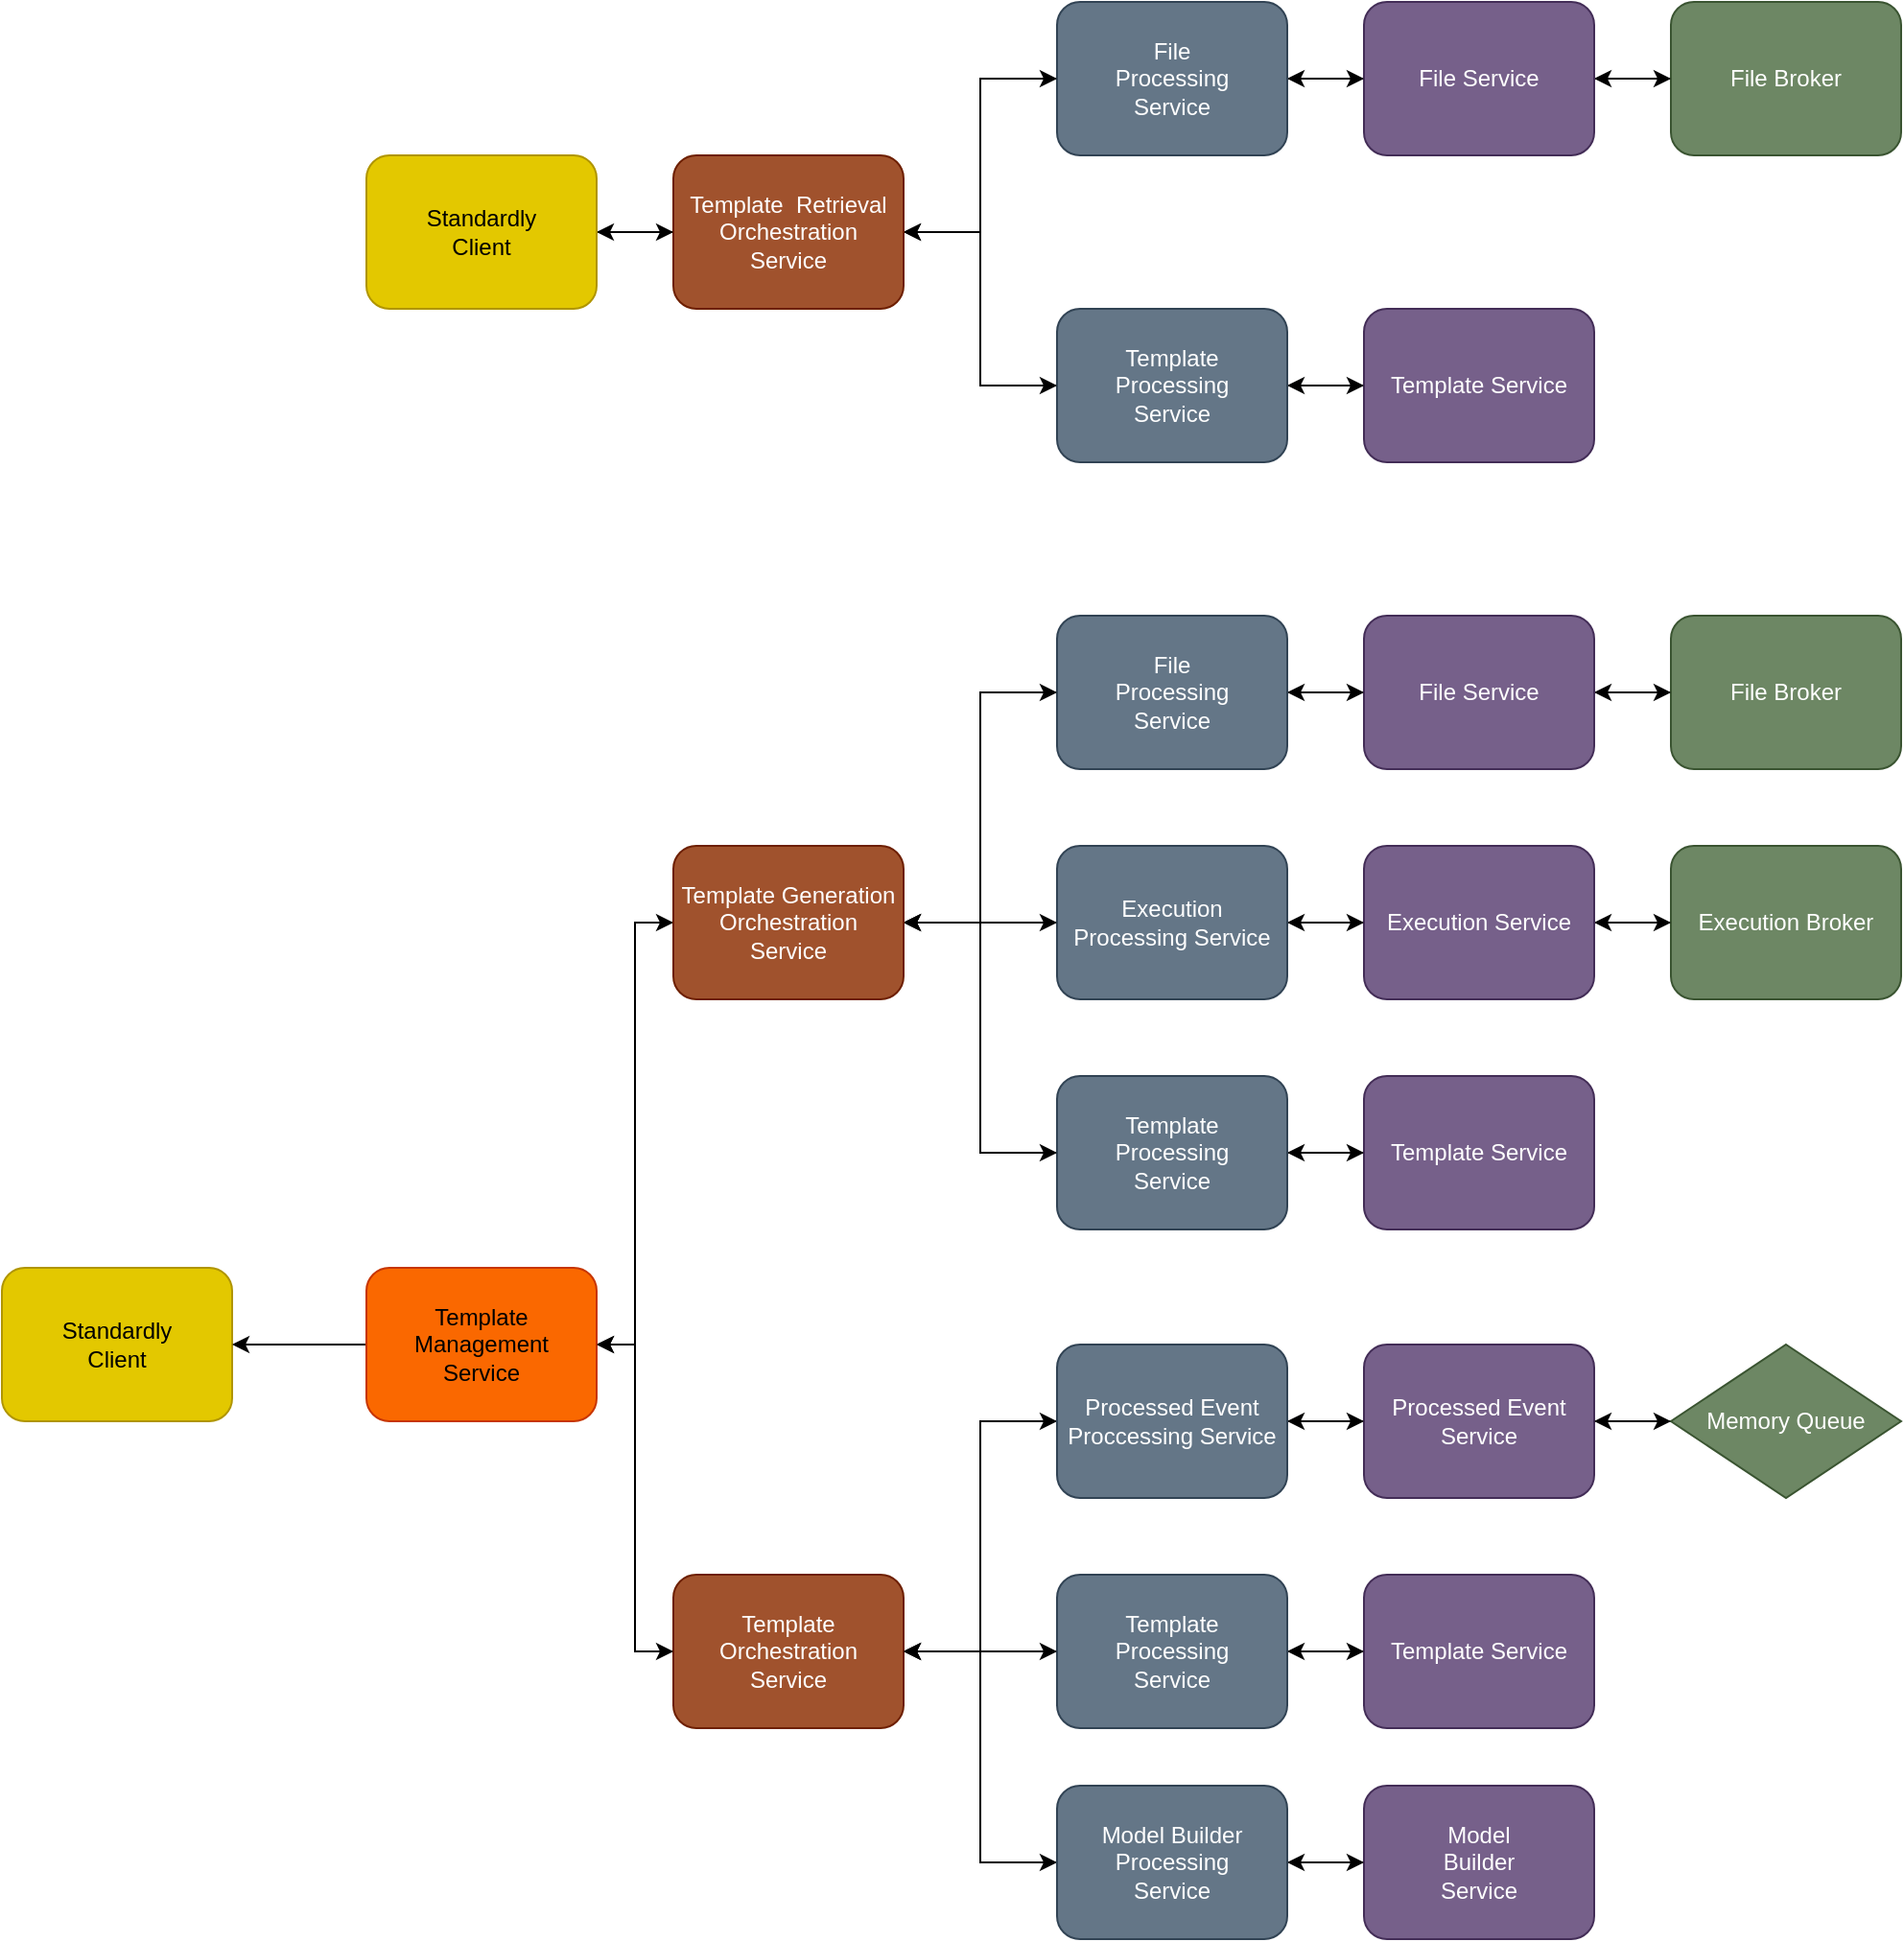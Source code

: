 <mxfile version="20.7.4" type="device"><diagram id="dZM7nylzIT2b4d8kMSGF" name="Page-1"><mxGraphModel dx="3781" dy="1204" grid="1" gridSize="10" guides="1" tooltips="1" connect="1" arrows="1" fold="1" page="1" pageScale="1" pageWidth="827" pageHeight="1169" math="0" shadow="0"><root><mxCell id="0"/><mxCell id="1" parent="0"/><mxCell id="E6peSAfDCmGmpy738eeN-11" style="edgeStyle=orthogonalEdgeStyle;rounded=0;orthogonalLoop=1;jettySize=auto;html=1;exitX=0;exitY=0.5;exitDx=0;exitDy=0;entryX=1;entryY=0.5;entryDx=0;entryDy=0;" parent="1" source="E6peSAfDCmGmpy738eeN-1" target="E6peSAfDCmGmpy738eeN-2" edge="1"><mxGeometry relative="1" as="geometry"/></mxCell><mxCell id="E6peSAfDCmGmpy738eeN-1" value="File Broker" style="rounded=1;whiteSpace=wrap;html=1;fillColor=#6d8764;fontColor=#ffffff;strokeColor=#3A5431;" parent="1" vertex="1"><mxGeometry x="694" y="860" width="120" height="80" as="geometry"/></mxCell><mxCell id="E6peSAfDCmGmpy738eeN-12" style="edgeStyle=orthogonalEdgeStyle;rounded=0;orthogonalLoop=1;jettySize=auto;html=1;exitX=0;exitY=0.5;exitDx=0;exitDy=0;" parent="1" source="E6peSAfDCmGmpy738eeN-2" target="E6peSAfDCmGmpy738eeN-7" edge="1"><mxGeometry relative="1" as="geometry"/></mxCell><mxCell id="E6peSAfDCmGmpy738eeN-22" style="edgeStyle=orthogonalEdgeStyle;rounded=0;orthogonalLoop=1;jettySize=auto;html=1;exitX=1;exitY=0.5;exitDx=0;exitDy=0;" parent="1" source="E6peSAfDCmGmpy738eeN-2" target="E6peSAfDCmGmpy738eeN-1" edge="1"><mxGeometry relative="1" as="geometry"/></mxCell><mxCell id="E6peSAfDCmGmpy738eeN-2" value="File Service" style="rounded=1;whiteSpace=wrap;html=1;fillColor=#76608a;fontColor=#ffffff;strokeColor=#432D57;" parent="1" vertex="1"><mxGeometry x="534" y="860" width="120" height="80" as="geometry"/></mxCell><mxCell id="E6peSAfDCmGmpy738eeN-17" style="edgeStyle=orthogonalEdgeStyle;rounded=0;orthogonalLoop=1;jettySize=auto;html=1;exitX=0;exitY=0.5;exitDx=0;exitDy=0;" parent="1" source="E6peSAfDCmGmpy738eeN-6" target="E6peSAfDCmGmpy738eeN-9" edge="1"><mxGeometry relative="1" as="geometry"/></mxCell><mxCell id="E6peSAfDCmGmpy738eeN-6" value="Template Service" style="rounded=1;whiteSpace=wrap;html=1;fillColor=#76608a;fontColor=#ffffff;strokeColor=#432D57;" parent="1" vertex="1"><mxGeometry x="534" y="1020" width="120" height="80" as="geometry"/></mxCell><mxCell id="E6peSAfDCmGmpy738eeN-13" style="edgeStyle=orthogonalEdgeStyle;rounded=0;orthogonalLoop=1;jettySize=auto;html=1;exitX=0;exitY=0.5;exitDx=0;exitDy=0;entryX=1;entryY=0.5;entryDx=0;entryDy=0;" parent="1" source="E6peSAfDCmGmpy738eeN-7" target="E6peSAfDCmGmpy738eeN-10" edge="1"><mxGeometry relative="1" as="geometry"/></mxCell><mxCell id="E6peSAfDCmGmpy738eeN-21" style="edgeStyle=orthogonalEdgeStyle;rounded=0;orthogonalLoop=1;jettySize=auto;html=1;exitX=1;exitY=0.5;exitDx=0;exitDy=0;entryX=0;entryY=0.5;entryDx=0;entryDy=0;" parent="1" source="E6peSAfDCmGmpy738eeN-7" target="E6peSAfDCmGmpy738eeN-2" edge="1"><mxGeometry relative="1" as="geometry"/></mxCell><mxCell id="E6peSAfDCmGmpy738eeN-7" value="File &lt;br&gt;Processing &lt;br&gt;Service" style="rounded=1;whiteSpace=wrap;html=1;fillColor=#647687;fontColor=#ffffff;strokeColor=#314354;" parent="1" vertex="1"><mxGeometry x="374" y="860" width="120" height="80" as="geometry"/></mxCell><mxCell id="E6peSAfDCmGmpy738eeN-18" style="edgeStyle=orthogonalEdgeStyle;rounded=0;orthogonalLoop=1;jettySize=auto;html=1;exitX=0;exitY=0.5;exitDx=0;exitDy=0;entryX=1;entryY=0.5;entryDx=0;entryDy=0;" parent="1" source="E6peSAfDCmGmpy738eeN-9" target="E6peSAfDCmGmpy738eeN-10" edge="1"><mxGeometry relative="1" as="geometry"/></mxCell><mxCell id="E6peSAfDCmGmpy738eeN-26" style="edgeStyle=orthogonalEdgeStyle;rounded=0;orthogonalLoop=1;jettySize=auto;html=1;exitX=1;exitY=0.5;exitDx=0;exitDy=0;" parent="1" source="E6peSAfDCmGmpy738eeN-9" target="E6peSAfDCmGmpy738eeN-6" edge="1"><mxGeometry relative="1" as="geometry"/></mxCell><mxCell id="E6peSAfDCmGmpy738eeN-9" value="Template &lt;br&gt;Processing&lt;br&gt;Service" style="rounded=1;whiteSpace=wrap;html=1;fillColor=#647687;fontColor=#ffffff;strokeColor=#314354;" parent="1" vertex="1"><mxGeometry x="374" y="1020" width="120" height="80" as="geometry"/></mxCell><mxCell id="E6peSAfDCmGmpy738eeN-19" style="edgeStyle=orthogonalEdgeStyle;rounded=0;orthogonalLoop=1;jettySize=auto;html=1;exitX=1;exitY=0.5;exitDx=0;exitDy=0;entryX=0;entryY=0.5;entryDx=0;entryDy=0;" parent="1" source="E6peSAfDCmGmpy738eeN-10" target="E6peSAfDCmGmpy738eeN-7" edge="1"><mxGeometry relative="1" as="geometry"/></mxCell><mxCell id="E6peSAfDCmGmpy738eeN-25" style="edgeStyle=orthogonalEdgeStyle;rounded=0;orthogonalLoop=1;jettySize=auto;html=1;exitX=1;exitY=0.5;exitDx=0;exitDy=0;entryX=0;entryY=0.5;entryDx=0;entryDy=0;" parent="1" source="E6peSAfDCmGmpy738eeN-10" target="E6peSAfDCmGmpy738eeN-9" edge="1"><mxGeometry relative="1" as="geometry"/></mxCell><mxCell id="E6peSAfDCmGmpy738eeN-28" style="edgeStyle=orthogonalEdgeStyle;rounded=0;orthogonalLoop=1;jettySize=auto;html=1;exitX=0;exitY=0.5;exitDx=0;exitDy=0;entryX=1;entryY=0.5;entryDx=0;entryDy=0;" parent="1" source="E6peSAfDCmGmpy738eeN-10" target="E6peSAfDCmGmpy738eeN-27" edge="1"><mxGeometry relative="1" as="geometry"/></mxCell><mxCell id="E6peSAfDCmGmpy738eeN-10" value="Template&amp;nbsp; Retrieval Orchestration &lt;br&gt;Service" style="rounded=1;whiteSpace=wrap;html=1;fillColor=#a0522d;fontColor=#ffffff;strokeColor=#6D1F00;" parent="1" vertex="1"><mxGeometry x="174" y="940" width="120" height="80" as="geometry"/></mxCell><mxCell id="E6peSAfDCmGmpy738eeN-29" style="edgeStyle=orthogonalEdgeStyle;rounded=0;orthogonalLoop=1;jettySize=auto;html=1;exitX=1;exitY=0.5;exitDx=0;exitDy=0;" parent="1" source="E6peSAfDCmGmpy738eeN-27" target="E6peSAfDCmGmpy738eeN-10" edge="1"><mxGeometry relative="1" as="geometry"/></mxCell><mxCell id="E6peSAfDCmGmpy738eeN-27" value="Standardly &lt;br&gt;Client" style="rounded=1;whiteSpace=wrap;html=1;fillColor=#e3c800;fontColor=#000000;strokeColor=#B09500;" parent="1" vertex="1"><mxGeometry x="14" y="940" width="120" height="80" as="geometry"/></mxCell><mxCell id="E6peSAfDCmGmpy738eeN-40" style="edgeStyle=orthogonalEdgeStyle;rounded=0;orthogonalLoop=1;jettySize=auto;html=1;exitX=0;exitY=0.5;exitDx=0;exitDy=0;" parent="1" source="E6peSAfDCmGmpy738eeN-41" target="E6peSAfDCmGmpy738eeN-50" edge="1"><mxGeometry relative="1" as="geometry"/></mxCell><mxCell id="E6peSAfDCmGmpy738eeN-41" value="Template Service" style="rounded=1;whiteSpace=wrap;html=1;fillColor=#76608a;fontColor=#ffffff;strokeColor=#432D57;" parent="1" vertex="1"><mxGeometry x="534" y="1680" width="120" height="80" as="geometry"/></mxCell><mxCell id="E6peSAfDCmGmpy738eeN-49" style="edgeStyle=orthogonalEdgeStyle;rounded=0;orthogonalLoop=1;jettySize=auto;html=1;exitX=1;exitY=0.5;exitDx=0;exitDy=0;" parent="1" source="E6peSAfDCmGmpy738eeN-50" target="E6peSAfDCmGmpy738eeN-41" edge="1"><mxGeometry relative="1" as="geometry"/></mxCell><mxCell id="E6peSAfDCmGmpy738eeN-63" style="edgeStyle=orthogonalEdgeStyle;rounded=0;orthogonalLoop=1;jettySize=auto;html=1;exitX=0;exitY=0.5;exitDx=0;exitDy=0;entryX=1;entryY=0.5;entryDx=0;entryDy=0;" parent="1" source="E6peSAfDCmGmpy738eeN-50" target="E6peSAfDCmGmpy738eeN-58" edge="1"><mxGeometry relative="1" as="geometry"/></mxCell><mxCell id="E6peSAfDCmGmpy738eeN-50" value="Template &lt;br&gt;Processing&lt;br&gt;Service" style="rounded=1;whiteSpace=wrap;html=1;fillColor=#647687;fontColor=#ffffff;strokeColor=#314354;" parent="1" vertex="1"><mxGeometry x="374" y="1680" width="120" height="80" as="geometry"/></mxCell><mxCell id="E6peSAfDCmGmpy738eeN-57" value="Standardly &lt;br&gt;Client" style="rounded=1;whiteSpace=wrap;html=1;fillColor=#e3c800;fontColor=#000000;strokeColor=#B09500;" parent="1" vertex="1"><mxGeometry x="-176" y="1520" width="120" height="80" as="geometry"/></mxCell><mxCell id="E6peSAfDCmGmpy738eeN-71" style="edgeStyle=orthogonalEdgeStyle;rounded=0;orthogonalLoop=1;jettySize=auto;html=1;exitX=1;exitY=0.5;exitDx=0;exitDy=0;" parent="1" source="E6peSAfDCmGmpy738eeN-58" target="E6peSAfDCmGmpy738eeN-50" edge="1"><mxGeometry relative="1" as="geometry"/></mxCell><mxCell id="E6peSAfDCmGmpy738eeN-72" style="edgeStyle=orthogonalEdgeStyle;rounded=0;orthogonalLoop=1;jettySize=auto;html=1;exitX=1;exitY=0.5;exitDx=0;exitDy=0;entryX=0;entryY=0.5;entryDx=0;entryDy=0;" parent="1" source="E6peSAfDCmGmpy738eeN-58" target="E6peSAfDCmGmpy738eeN-62" edge="1"><mxGeometry relative="1" as="geometry"/></mxCell><mxCell id="umyMB81kU1nlkaaQ3yWB-27" style="edgeStyle=orthogonalEdgeStyle;rounded=0;orthogonalLoop=1;jettySize=auto;html=1;exitX=0;exitY=0.5;exitDx=0;exitDy=0;entryX=1;entryY=0.5;entryDx=0;entryDy=0;" edge="1" parent="1" source="E6peSAfDCmGmpy738eeN-58" target="E6peSAfDCmGmpy738eeN-65"><mxGeometry relative="1" as="geometry"/></mxCell><mxCell id="umyMB81kU1nlkaaQ3yWB-35" style="edgeStyle=orthogonalEdgeStyle;rounded=0;orthogonalLoop=1;jettySize=auto;html=1;exitX=1;exitY=0.5;exitDx=0;exitDy=0;entryX=0;entryY=0.5;entryDx=0;entryDy=0;" edge="1" parent="1" source="E6peSAfDCmGmpy738eeN-58" target="umyMB81kU1nlkaaQ3yWB-33"><mxGeometry relative="1" as="geometry"/></mxCell><mxCell id="E6peSAfDCmGmpy738eeN-58" value="Template Orchestration &lt;br&gt;Service" style="rounded=1;whiteSpace=wrap;html=1;fillColor=#a0522d;fontColor=#ffffff;strokeColor=#6D1F00;" parent="1" vertex="1"><mxGeometry x="174" y="1680" width="120" height="80" as="geometry"/></mxCell><mxCell id="E6peSAfDCmGmpy738eeN-59" style="edgeStyle=orthogonalEdgeStyle;rounded=0;orthogonalLoop=1;jettySize=auto;html=1;exitX=0;exitY=0.5;exitDx=0;exitDy=0;" parent="1" source="E6peSAfDCmGmpy738eeN-60" target="E6peSAfDCmGmpy738eeN-62" edge="1"><mxGeometry relative="1" as="geometry"/></mxCell><mxCell id="E6peSAfDCmGmpy738eeN-60" value="Model&lt;br&gt;Builder&lt;br&gt;Service" style="rounded=1;whiteSpace=wrap;html=1;fillColor=#76608a;fontColor=#ffffff;strokeColor=#432D57;" parent="1" vertex="1"><mxGeometry x="534" y="1790" width="120" height="80" as="geometry"/></mxCell><mxCell id="E6peSAfDCmGmpy738eeN-61" style="edgeStyle=orthogonalEdgeStyle;rounded=0;orthogonalLoop=1;jettySize=auto;html=1;exitX=1;exitY=0.5;exitDx=0;exitDy=0;" parent="1" source="E6peSAfDCmGmpy738eeN-62" target="E6peSAfDCmGmpy738eeN-60" edge="1"><mxGeometry relative="1" as="geometry"/></mxCell><mxCell id="E6peSAfDCmGmpy738eeN-64" style="edgeStyle=orthogonalEdgeStyle;rounded=0;orthogonalLoop=1;jettySize=auto;html=1;exitX=0;exitY=0.5;exitDx=0;exitDy=0;entryX=1;entryY=0.5;entryDx=0;entryDy=0;" parent="1" source="E6peSAfDCmGmpy738eeN-62" target="E6peSAfDCmGmpy738eeN-58" edge="1"><mxGeometry relative="1" as="geometry"/></mxCell><mxCell id="E6peSAfDCmGmpy738eeN-62" value="Model Builder&lt;br&gt;Processing&lt;br&gt;Service" style="rounded=1;whiteSpace=wrap;html=1;fillColor=#647687;fontColor=#ffffff;strokeColor=#314354;" parent="1" vertex="1"><mxGeometry x="374" y="1790" width="120" height="80" as="geometry"/></mxCell><mxCell id="E6peSAfDCmGmpy738eeN-70" style="edgeStyle=orthogonalEdgeStyle;rounded=0;orthogonalLoop=1;jettySize=auto;html=1;exitX=0;exitY=0.5;exitDx=0;exitDy=0;entryX=1;entryY=0.5;entryDx=0;entryDy=0;" parent="1" source="E6peSAfDCmGmpy738eeN-65" target="E6peSAfDCmGmpy738eeN-57" edge="1"><mxGeometry relative="1" as="geometry"/></mxCell><mxCell id="umyMB81kU1nlkaaQ3yWB-26" style="edgeStyle=orthogonalEdgeStyle;rounded=0;orthogonalLoop=1;jettySize=auto;html=1;exitX=1;exitY=0.5;exitDx=0;exitDy=0;entryX=0;entryY=0.5;entryDx=0;entryDy=0;" edge="1" parent="1" source="E6peSAfDCmGmpy738eeN-65" target="umyMB81kU1nlkaaQ3yWB-25"><mxGeometry relative="1" as="geometry"/></mxCell><mxCell id="umyMB81kU1nlkaaQ3yWB-28" style="edgeStyle=orthogonalEdgeStyle;rounded=0;orthogonalLoop=1;jettySize=auto;html=1;exitX=1;exitY=0.5;exitDx=0;exitDy=0;entryX=0;entryY=0.5;entryDx=0;entryDy=0;" edge="1" parent="1" source="E6peSAfDCmGmpy738eeN-65" target="E6peSAfDCmGmpy738eeN-58"><mxGeometry relative="1" as="geometry"/></mxCell><mxCell id="E6peSAfDCmGmpy738eeN-65" value="Template Management &lt;br&gt;Service" style="rounded=1;whiteSpace=wrap;html=1;fillColor=#fa6800;fontColor=#000000;strokeColor=#C73500;" parent="1" vertex="1"><mxGeometry x="14" y="1520" width="120" height="80" as="geometry"/></mxCell><mxCell id="umyMB81kU1nlkaaQ3yWB-1" style="edgeStyle=orthogonalEdgeStyle;rounded=0;orthogonalLoop=1;jettySize=auto;html=1;exitX=0;exitY=0.5;exitDx=0;exitDy=0;entryX=1;entryY=0.5;entryDx=0;entryDy=0;" edge="1" parent="1" source="umyMB81kU1nlkaaQ3yWB-2" target="umyMB81kU1nlkaaQ3yWB-5"><mxGeometry relative="1" as="geometry"/></mxCell><mxCell id="umyMB81kU1nlkaaQ3yWB-2" value="File Broker" style="rounded=1;whiteSpace=wrap;html=1;fillColor=#6d8764;fontColor=#ffffff;strokeColor=#3A5431;" vertex="1" parent="1"><mxGeometry x="694" y="1180" width="120" height="80" as="geometry"/></mxCell><mxCell id="umyMB81kU1nlkaaQ3yWB-3" style="edgeStyle=orthogonalEdgeStyle;rounded=0;orthogonalLoop=1;jettySize=auto;html=1;exitX=0;exitY=0.5;exitDx=0;exitDy=0;" edge="1" parent="1" source="umyMB81kU1nlkaaQ3yWB-5" target="umyMB81kU1nlkaaQ3yWB-15"><mxGeometry relative="1" as="geometry"/></mxCell><mxCell id="umyMB81kU1nlkaaQ3yWB-4" style="edgeStyle=orthogonalEdgeStyle;rounded=0;orthogonalLoop=1;jettySize=auto;html=1;exitX=1;exitY=0.5;exitDx=0;exitDy=0;" edge="1" parent="1" source="umyMB81kU1nlkaaQ3yWB-5" target="umyMB81kU1nlkaaQ3yWB-2"><mxGeometry relative="1" as="geometry"/></mxCell><mxCell id="umyMB81kU1nlkaaQ3yWB-5" value="File Service" style="rounded=1;whiteSpace=wrap;html=1;fillColor=#76608a;fontColor=#ffffff;strokeColor=#432D57;" vertex="1" parent="1"><mxGeometry x="534" y="1180" width="120" height="80" as="geometry"/></mxCell><mxCell id="umyMB81kU1nlkaaQ3yWB-6" style="edgeStyle=orthogonalEdgeStyle;rounded=0;orthogonalLoop=1;jettySize=auto;html=1;exitX=0;exitY=0.5;exitDx=0;exitDy=0;entryX=1;entryY=0.5;entryDx=0;entryDy=0;" edge="1" parent="1" source="umyMB81kU1nlkaaQ3yWB-7" target="umyMB81kU1nlkaaQ3yWB-10"><mxGeometry relative="1" as="geometry"/></mxCell><mxCell id="umyMB81kU1nlkaaQ3yWB-7" value="Execution Broker" style="rounded=1;whiteSpace=wrap;html=1;fillColor=#6d8764;fontColor=#ffffff;strokeColor=#3A5431;" vertex="1" parent="1"><mxGeometry x="694" y="1300" width="120" height="80" as="geometry"/></mxCell><mxCell id="umyMB81kU1nlkaaQ3yWB-8" style="edgeStyle=orthogonalEdgeStyle;rounded=0;orthogonalLoop=1;jettySize=auto;html=1;exitX=0;exitY=0.5;exitDx=0;exitDy=0;entryX=1;entryY=0.5;entryDx=0;entryDy=0;" edge="1" parent="1" source="umyMB81kU1nlkaaQ3yWB-10" target="umyMB81kU1nlkaaQ3yWB-18"><mxGeometry relative="1" as="geometry"/></mxCell><mxCell id="umyMB81kU1nlkaaQ3yWB-9" style="edgeStyle=orthogonalEdgeStyle;rounded=0;orthogonalLoop=1;jettySize=auto;html=1;exitX=1;exitY=0.5;exitDx=0;exitDy=0;entryX=0;entryY=0.5;entryDx=0;entryDy=0;" edge="1" parent="1" source="umyMB81kU1nlkaaQ3yWB-10" target="umyMB81kU1nlkaaQ3yWB-7"><mxGeometry relative="1" as="geometry"/></mxCell><mxCell id="umyMB81kU1nlkaaQ3yWB-10" value="Execution Service" style="rounded=1;whiteSpace=wrap;html=1;fillColor=#76608a;fontColor=#ffffff;strokeColor=#432D57;" vertex="1" parent="1"><mxGeometry x="534" y="1300" width="120" height="80" as="geometry"/></mxCell><mxCell id="umyMB81kU1nlkaaQ3yWB-11" style="edgeStyle=orthogonalEdgeStyle;rounded=0;orthogonalLoop=1;jettySize=auto;html=1;exitX=0;exitY=0.5;exitDx=0;exitDy=0;" edge="1" parent="1" source="umyMB81kU1nlkaaQ3yWB-12" target="umyMB81kU1nlkaaQ3yWB-21"><mxGeometry relative="1" as="geometry"/></mxCell><mxCell id="umyMB81kU1nlkaaQ3yWB-12" value="Template Service" style="rounded=1;whiteSpace=wrap;html=1;fillColor=#76608a;fontColor=#ffffff;strokeColor=#432D57;" vertex="1" parent="1"><mxGeometry x="534" y="1420" width="120" height="80" as="geometry"/></mxCell><mxCell id="umyMB81kU1nlkaaQ3yWB-13" style="edgeStyle=orthogonalEdgeStyle;rounded=0;orthogonalLoop=1;jettySize=auto;html=1;exitX=0;exitY=0.5;exitDx=0;exitDy=0;entryX=1;entryY=0.5;entryDx=0;entryDy=0;" edge="1" parent="1" source="umyMB81kU1nlkaaQ3yWB-15" target="umyMB81kU1nlkaaQ3yWB-25"><mxGeometry relative="1" as="geometry"/></mxCell><mxCell id="umyMB81kU1nlkaaQ3yWB-14" style="edgeStyle=orthogonalEdgeStyle;rounded=0;orthogonalLoop=1;jettySize=auto;html=1;exitX=1;exitY=0.5;exitDx=0;exitDy=0;entryX=0;entryY=0.5;entryDx=0;entryDy=0;" edge="1" parent="1" source="umyMB81kU1nlkaaQ3yWB-15" target="umyMB81kU1nlkaaQ3yWB-5"><mxGeometry relative="1" as="geometry"/></mxCell><mxCell id="umyMB81kU1nlkaaQ3yWB-15" value="File &lt;br&gt;Processing &lt;br&gt;Service" style="rounded=1;whiteSpace=wrap;html=1;fillColor=#647687;fontColor=#ffffff;strokeColor=#314354;" vertex="1" parent="1"><mxGeometry x="374" y="1180" width="120" height="80" as="geometry"/></mxCell><mxCell id="umyMB81kU1nlkaaQ3yWB-16" style="edgeStyle=orthogonalEdgeStyle;rounded=0;orthogonalLoop=1;jettySize=auto;html=1;exitX=0;exitY=0.5;exitDx=0;exitDy=0;" edge="1" parent="1" source="umyMB81kU1nlkaaQ3yWB-18" target="umyMB81kU1nlkaaQ3yWB-25"><mxGeometry relative="1" as="geometry"/></mxCell><mxCell id="umyMB81kU1nlkaaQ3yWB-17" style="edgeStyle=orthogonalEdgeStyle;rounded=0;orthogonalLoop=1;jettySize=auto;html=1;exitX=1;exitY=0.5;exitDx=0;exitDy=0;" edge="1" parent="1" source="umyMB81kU1nlkaaQ3yWB-18" target="umyMB81kU1nlkaaQ3yWB-10"><mxGeometry relative="1" as="geometry"/></mxCell><mxCell id="umyMB81kU1nlkaaQ3yWB-18" value="Execution &lt;br&gt;Processing Service" style="rounded=1;whiteSpace=wrap;html=1;fillColor=#647687;fontColor=#ffffff;strokeColor=#314354;" vertex="1" parent="1"><mxGeometry x="374" y="1300" width="120" height="80" as="geometry"/></mxCell><mxCell id="umyMB81kU1nlkaaQ3yWB-19" style="edgeStyle=orthogonalEdgeStyle;rounded=0;orthogonalLoop=1;jettySize=auto;html=1;exitX=0;exitY=0.5;exitDx=0;exitDy=0;entryX=1;entryY=0.5;entryDx=0;entryDy=0;" edge="1" parent="1" source="umyMB81kU1nlkaaQ3yWB-21" target="umyMB81kU1nlkaaQ3yWB-25"><mxGeometry relative="1" as="geometry"/></mxCell><mxCell id="umyMB81kU1nlkaaQ3yWB-20" style="edgeStyle=orthogonalEdgeStyle;rounded=0;orthogonalLoop=1;jettySize=auto;html=1;exitX=1;exitY=0.5;exitDx=0;exitDy=0;" edge="1" parent="1" source="umyMB81kU1nlkaaQ3yWB-21" target="umyMB81kU1nlkaaQ3yWB-12"><mxGeometry relative="1" as="geometry"/></mxCell><mxCell id="umyMB81kU1nlkaaQ3yWB-21" value="Template &lt;br&gt;Processing&lt;br&gt;Service" style="rounded=1;whiteSpace=wrap;html=1;fillColor=#647687;fontColor=#ffffff;strokeColor=#314354;" vertex="1" parent="1"><mxGeometry x="374" y="1420" width="120" height="80" as="geometry"/></mxCell><mxCell id="umyMB81kU1nlkaaQ3yWB-22" style="edgeStyle=orthogonalEdgeStyle;rounded=0;orthogonalLoop=1;jettySize=auto;html=1;exitX=1;exitY=0.5;exitDx=0;exitDy=0;entryX=0;entryY=0.5;entryDx=0;entryDy=0;" edge="1" parent="1" source="umyMB81kU1nlkaaQ3yWB-25" target="umyMB81kU1nlkaaQ3yWB-15"><mxGeometry relative="1" as="geometry"/></mxCell><mxCell id="umyMB81kU1nlkaaQ3yWB-23" style="edgeStyle=orthogonalEdgeStyle;rounded=0;orthogonalLoop=1;jettySize=auto;html=1;exitX=1;exitY=0.5;exitDx=0;exitDy=0;entryX=0;entryY=0.5;entryDx=0;entryDy=0;" edge="1" parent="1" source="umyMB81kU1nlkaaQ3yWB-25" target="umyMB81kU1nlkaaQ3yWB-18"><mxGeometry relative="1" as="geometry"/></mxCell><mxCell id="umyMB81kU1nlkaaQ3yWB-24" style="edgeStyle=orthogonalEdgeStyle;rounded=0;orthogonalLoop=1;jettySize=auto;html=1;exitX=1;exitY=0.5;exitDx=0;exitDy=0;entryX=0;entryY=0.5;entryDx=0;entryDy=0;" edge="1" parent="1" source="umyMB81kU1nlkaaQ3yWB-25" target="umyMB81kU1nlkaaQ3yWB-21"><mxGeometry relative="1" as="geometry"/></mxCell><mxCell id="umyMB81kU1nlkaaQ3yWB-29" style="edgeStyle=orthogonalEdgeStyle;rounded=0;orthogonalLoop=1;jettySize=auto;html=1;exitX=0;exitY=0.5;exitDx=0;exitDy=0;entryX=1;entryY=0.5;entryDx=0;entryDy=0;" edge="1" parent="1" source="umyMB81kU1nlkaaQ3yWB-25" target="E6peSAfDCmGmpy738eeN-65"><mxGeometry relative="1" as="geometry"/></mxCell><mxCell id="umyMB81kU1nlkaaQ3yWB-25" value="Template Generation Orchestration &lt;br&gt;Service" style="rounded=1;whiteSpace=wrap;html=1;fillColor=#a0522d;fontColor=#ffffff;strokeColor=#6D1F00;" vertex="1" parent="1"><mxGeometry x="174" y="1300" width="120" height="80" as="geometry"/></mxCell><mxCell id="umyMB81kU1nlkaaQ3yWB-30" style="edgeStyle=orthogonalEdgeStyle;rounded=0;orthogonalLoop=1;jettySize=auto;html=1;exitX=0;exitY=0.5;exitDx=0;exitDy=0;" edge="1" parent="1" source="umyMB81kU1nlkaaQ3yWB-31" target="umyMB81kU1nlkaaQ3yWB-33"><mxGeometry relative="1" as="geometry"/></mxCell><mxCell id="umyMB81kU1nlkaaQ3yWB-37" style="edgeStyle=orthogonalEdgeStyle;rounded=0;orthogonalLoop=1;jettySize=auto;html=1;exitX=1;exitY=0.5;exitDx=0;exitDy=0;entryX=0;entryY=0.5;entryDx=0;entryDy=0;" edge="1" parent="1" source="umyMB81kU1nlkaaQ3yWB-31" target="umyMB81kU1nlkaaQ3yWB-36"><mxGeometry relative="1" as="geometry"/></mxCell><mxCell id="umyMB81kU1nlkaaQ3yWB-31" value="Processed Event Service" style="rounded=1;whiteSpace=wrap;html=1;fillColor=#76608a;fontColor=#ffffff;strokeColor=#432D57;" vertex="1" parent="1"><mxGeometry x="534" y="1560" width="120" height="80" as="geometry"/></mxCell><mxCell id="umyMB81kU1nlkaaQ3yWB-32" style="edgeStyle=orthogonalEdgeStyle;rounded=0;orthogonalLoop=1;jettySize=auto;html=1;exitX=1;exitY=0.5;exitDx=0;exitDy=0;" edge="1" parent="1" source="umyMB81kU1nlkaaQ3yWB-33" target="umyMB81kU1nlkaaQ3yWB-31"><mxGeometry relative="1" as="geometry"/></mxCell><mxCell id="umyMB81kU1nlkaaQ3yWB-34" style="edgeStyle=orthogonalEdgeStyle;rounded=0;orthogonalLoop=1;jettySize=auto;html=1;exitX=0;exitY=0.5;exitDx=0;exitDy=0;entryX=1;entryY=0.5;entryDx=0;entryDy=0;" edge="1" parent="1" source="umyMB81kU1nlkaaQ3yWB-33" target="E6peSAfDCmGmpy738eeN-58"><mxGeometry relative="1" as="geometry"/></mxCell><mxCell id="umyMB81kU1nlkaaQ3yWB-33" value="Processed Event Proccessing Service" style="rounded=1;whiteSpace=wrap;html=1;fillColor=#647687;fontColor=#ffffff;strokeColor=#314354;" vertex="1" parent="1"><mxGeometry x="374" y="1560" width="120" height="80" as="geometry"/></mxCell><mxCell id="umyMB81kU1nlkaaQ3yWB-38" style="edgeStyle=orthogonalEdgeStyle;rounded=0;orthogonalLoop=1;jettySize=auto;html=1;exitX=0;exitY=0.5;exitDx=0;exitDy=0;entryX=1;entryY=0.5;entryDx=0;entryDy=0;" edge="1" parent="1" source="umyMB81kU1nlkaaQ3yWB-36" target="umyMB81kU1nlkaaQ3yWB-31"><mxGeometry relative="1" as="geometry"/></mxCell><mxCell id="umyMB81kU1nlkaaQ3yWB-36" value="Memory Queue" style="rhombus;whiteSpace=wrap;html=1;fillColor=#6d8764;fontColor=#ffffff;strokeColor=#3A5431;" vertex="1" parent="1"><mxGeometry x="694" y="1560" width="120" height="80" as="geometry"/></mxCell></root></mxGraphModel></diagram></mxfile>